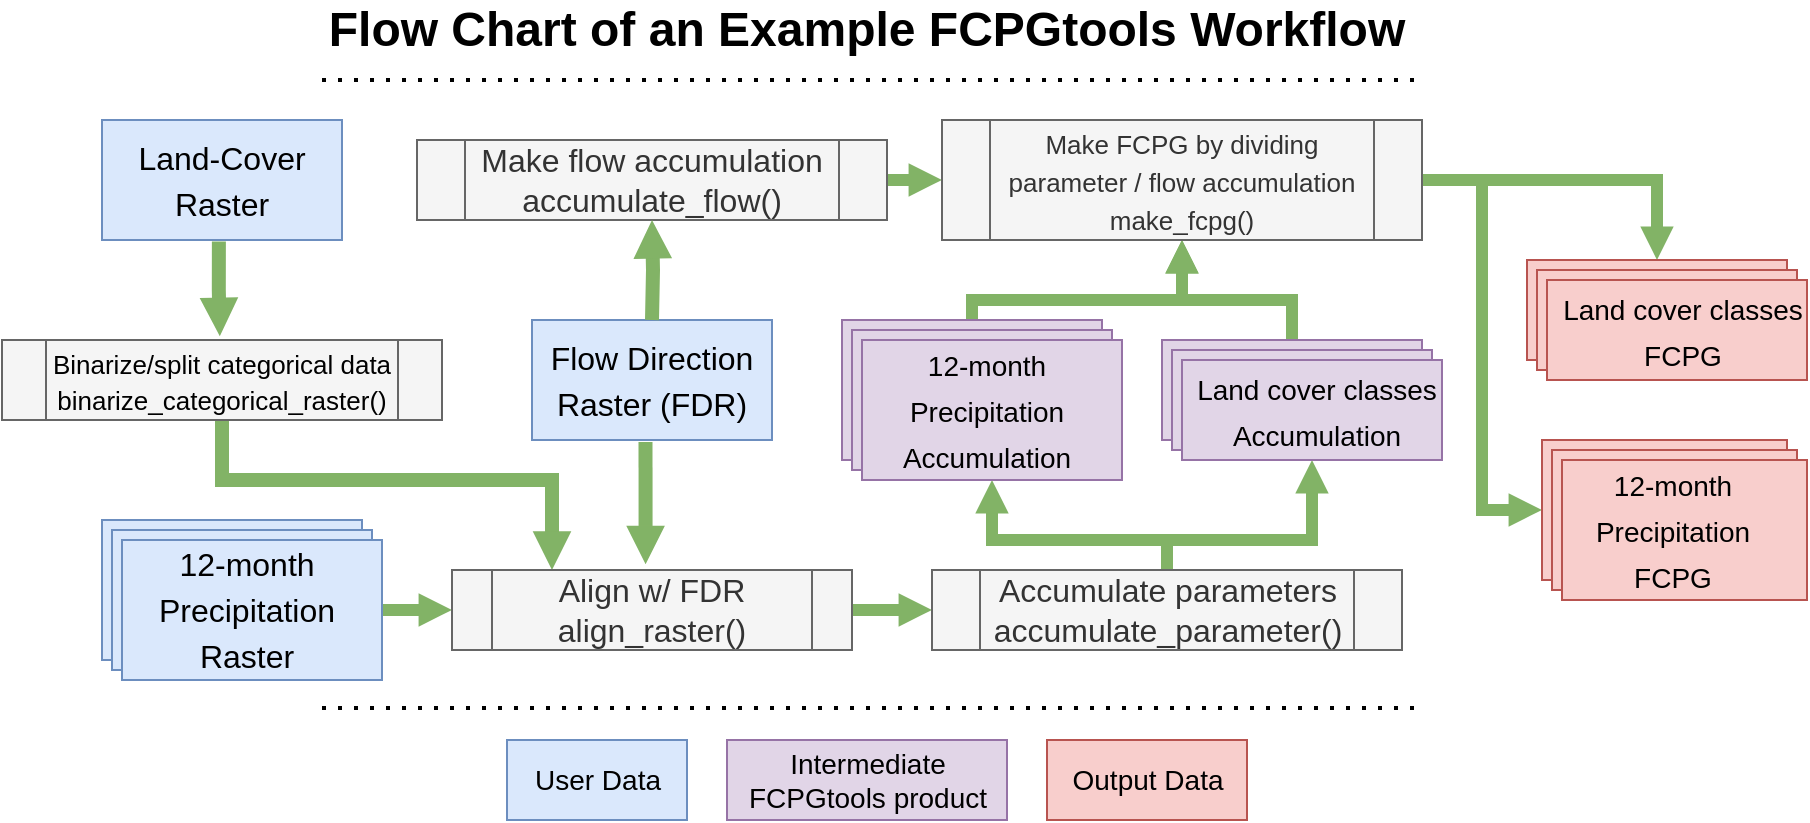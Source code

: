 <mxfile version="20.5.1" type="device"><diagram id="YGuiFGnCIldjmWSJkgpx" name="Page-1"><mxGraphModel dx="1616" dy="895" grid="1" gridSize="10" guides="1" tooltips="1" connect="1" arrows="1" fold="1" page="1" pageScale="1" pageWidth="1100" pageHeight="850" math="0" shadow="0"><root><mxCell id="0"/><mxCell id="1" parent="0"/><mxCell id="GvZN1VI1lu-p2hofoDzA-1" value="&lt;b&gt;&lt;font style=&quot;font-size: 24px;&quot;&gt;Flow Chart of an Example FCPGtools Workflow&lt;/font&gt;&lt;/b&gt;" style="text;html=1;strokeColor=none;fillColor=none;align=center;verticalAlign=middle;whiteSpace=wrap;rounded=0;" vertex="1" parent="1"><mxGeometry x="326.25" y="70" width="572.5" height="30" as="geometry"/></mxCell><mxCell id="GvZN1VI1lu-p2hofoDzA-17" style="edgeStyle=orthogonalEdgeStyle;rounded=0;orthogonalLoop=1;jettySize=auto;html=1;exitX=0;exitY=0;exitDx=0;exitDy=35;exitPerimeter=0;entryX=0;entryY=0.5;entryDx=0;entryDy=0;fontSize=12;fillColor=#d5e8d4;strokeColor=#82b366;strokeWidth=6;startSize=6;endSize=1;endArrow=block;endFill=1;" edge="1" parent="1" source="GvZN1VI1lu-p2hofoDzA-2" target="GvZN1VI1lu-p2hofoDzA-15"><mxGeometry relative="1" as="geometry"/></mxCell><mxCell id="GvZN1VI1lu-p2hofoDzA-2" value="" style="verticalLabelPosition=bottom;verticalAlign=top;html=1;shape=mxgraph.basic.layered_rect;dx=10;outlineConnect=0;fontSize=20;rotation=-180;fillColor=#dae8fc;strokeColor=#6c8ebf;" vertex="1" parent="1"><mxGeometry x="230" y="330" width="140" height="80" as="geometry"/></mxCell><mxCell id="GvZN1VI1lu-p2hofoDzA-4" value="" style="verticalLabelPosition=bottom;verticalAlign=top;html=1;shape=mxgraph.basic.rect;fillColor2=none;strokeWidth=1;size=20;indent=5;fontSize=20;fillColor=#dae8fc;strokeColor=#6c8ebf;" vertex="1" parent="1"><mxGeometry x="445" y="230" width="120" height="60" as="geometry"/></mxCell><mxCell id="GvZN1VI1lu-p2hofoDzA-5" value="" style="verticalLabelPosition=bottom;verticalAlign=top;html=1;shape=mxgraph.basic.rect;fillColor2=none;strokeWidth=1;size=20;indent=5;fontSize=20;fillColor=#dae8fc;strokeColor=#6c8ebf;" vertex="1" parent="1"><mxGeometry x="230" y="130" width="120" height="60" as="geometry"/></mxCell><mxCell id="GvZN1VI1lu-p2hofoDzA-6" value="&lt;font style=&quot;font-size: 16px;&quot;&gt;Flow Direction Raster (FDR)&lt;/font&gt;" style="text;html=1;strokeColor=none;fillColor=none;align=center;verticalAlign=middle;whiteSpace=wrap;rounded=0;fontSize=19;" vertex="1" parent="1"><mxGeometry x="450" y="245" width="110" height="30" as="geometry"/></mxCell><mxCell id="GvZN1VI1lu-p2hofoDzA-7" value="&lt;font style=&quot;font-size: 16px;&quot;&gt;Land-Cover Raster&lt;/font&gt;" style="text;html=1;strokeColor=none;fillColor=none;align=center;verticalAlign=middle;whiteSpace=wrap;rounded=0;fontSize=19;" vertex="1" parent="1"><mxGeometry x="235" y="145" width="110" height="30" as="geometry"/></mxCell><mxCell id="GvZN1VI1lu-p2hofoDzA-8" value="&lt;font style=&quot;font-size: 16px;&quot;&gt;12-month Precipitation Raster&lt;/font&gt;" style="text;html=1;strokeColor=none;fillColor=none;align=center;verticalAlign=middle;whiteSpace=wrap;rounded=0;fontSize=19;" vertex="1" parent="1"><mxGeometry x="245" y="365" width="115" height="20" as="geometry"/></mxCell><mxCell id="GvZN1VI1lu-p2hofoDzA-16" style="edgeStyle=orthogonalEdgeStyle;rounded=0;orthogonalLoop=1;jettySize=auto;html=1;exitX=0.5;exitY=1;exitDx=0;exitDy=0;entryX=0.25;entryY=0;entryDx=0;entryDy=0;fontSize=16;fillColor=#d5e8d4;strokeColor=#82b366;strokeWidth=7;endSize=1;endArrow=block;endFill=1;" edge="1" parent="1" source="GvZN1VI1lu-p2hofoDzA-9" target="GvZN1VI1lu-p2hofoDzA-15"><mxGeometry relative="1" as="geometry"><Array as="points"><mxPoint x="290" y="310"/><mxPoint x="455" y="310"/></Array></mxGeometry></mxCell><mxCell id="GvZN1VI1lu-p2hofoDzA-9" value="" style="shape=process;whiteSpace=wrap;html=1;backgroundOutline=1;fontSize=16;fillColor=#f5f5f5;fontColor=#333333;strokeColor=#666666;" vertex="1" parent="1"><mxGeometry x="180" y="240" width="220" height="40" as="geometry"/></mxCell><mxCell id="GvZN1VI1lu-p2hofoDzA-11" value="&lt;font style=&quot;font-size: 13px;&quot;&gt;Binarize/split categorical data&lt;br&gt;binarize_categorical_raster()&lt;/font&gt;" style="text;html=1;strokeColor=none;fillColor=none;align=center;verticalAlign=middle;whiteSpace=wrap;rounded=0;fontSize=15;" vertex="1" parent="1"><mxGeometry x="200" y="245" width="180" height="30" as="geometry"/></mxCell><mxCell id="GvZN1VI1lu-p2hofoDzA-24" style="edgeStyle=orthogonalEdgeStyle;rounded=0;orthogonalLoop=1;jettySize=auto;html=1;exitX=1;exitY=0.5;exitDx=0;exitDy=0;entryX=0;entryY=0.5;entryDx=0;entryDy=0;strokeWidth=6;fontSize=16;endArrow=block;endFill=1;startSize=6;endSize=1;fillColor=#d5e8d4;strokeColor=#82b366;" edge="1" parent="1" source="GvZN1VI1lu-p2hofoDzA-15" target="GvZN1VI1lu-p2hofoDzA-23"><mxGeometry relative="1" as="geometry"/></mxCell><mxCell id="GvZN1VI1lu-p2hofoDzA-15" value="Align w/ FDR&lt;br&gt;align_raster()" style="shape=process;whiteSpace=wrap;html=1;backgroundOutline=1;fontSize=16;fillColor=#f5f5f5;fontColor=#333333;strokeColor=#666666;" vertex="1" parent="1"><mxGeometry x="405" y="355" width="200" height="40" as="geometry"/></mxCell><mxCell id="GvZN1VI1lu-p2hofoDzA-18" style="edgeStyle=orthogonalEdgeStyle;rounded=0;orthogonalLoop=1;jettySize=auto;html=1;exitX=0.487;exitY=1.013;exitDx=0;exitDy=0;fontSize=16;fillColor=#d5e8d4;strokeColor=#82b366;strokeWidth=7;endSize=1;endArrow=block;endFill=1;exitPerimeter=0;entryX=0.495;entryY=-0.047;entryDx=0;entryDy=0;entryPerimeter=0;" edge="1" parent="1" source="GvZN1VI1lu-p2hofoDzA-5" target="GvZN1VI1lu-p2hofoDzA-9"><mxGeometry relative="1" as="geometry"><mxPoint x="310" y="270" as="sourcePoint"/><mxPoint x="288" y="220" as="targetPoint"/></mxGeometry></mxCell><mxCell id="GvZN1VI1lu-p2hofoDzA-19" style="edgeStyle=orthogonalEdgeStyle;rounded=0;orthogonalLoop=1;jettySize=auto;html=1;exitX=0.473;exitY=1.017;exitDx=0;exitDy=0;fontSize=16;fillColor=#d5e8d4;strokeColor=#82b366;strokeWidth=7;endSize=1;endArrow=block;endFill=1;exitPerimeter=0;entryX=0.484;entryY=-0.071;entryDx=0;entryDy=0;entryPerimeter=0;" edge="1" parent="1" source="GvZN1VI1lu-p2hofoDzA-4" target="GvZN1VI1lu-p2hofoDzA-15"><mxGeometry relative="1" as="geometry"><mxPoint x="298.44" y="200.78" as="sourcePoint"/><mxPoint x="510" y="350" as="targetPoint"/></mxGeometry></mxCell><mxCell id="GvZN1VI1lu-p2hofoDzA-32" style="edgeStyle=orthogonalEdgeStyle;rounded=0;orthogonalLoop=1;jettySize=auto;html=1;exitX=1;exitY=0.5;exitDx=0;exitDy=0;entryX=0;entryY=0.5;entryDx=0;entryDy=0;strokeWidth=6;fontSize=13;endArrow=block;endFill=1;startSize=6;endSize=1;fillColor=#d5e8d4;strokeColor=#82b366;" edge="1" parent="1" source="GvZN1VI1lu-p2hofoDzA-20" target="GvZN1VI1lu-p2hofoDzA-31"><mxGeometry relative="1" as="geometry"/></mxCell><mxCell id="GvZN1VI1lu-p2hofoDzA-20" value="Make flow accumulation&lt;br&gt;accumulate_flow()" style="shape=process;whiteSpace=wrap;html=1;backgroundOutline=1;fontSize=16;fillColor=#f5f5f5;fontColor=#333333;strokeColor=#666666;" vertex="1" parent="1"><mxGeometry x="387.5" y="140" width="235" height="40" as="geometry"/></mxCell><mxCell id="GvZN1VI1lu-p2hofoDzA-21" style="edgeStyle=orthogonalEdgeStyle;rounded=0;orthogonalLoop=1;jettySize=auto;html=1;fontSize=16;fillColor=#d5e8d4;strokeColor=#82b366;strokeWidth=7;endSize=1;endArrow=block;endFill=1;entryX=0.5;entryY=1;entryDx=0;entryDy=0;" edge="1" parent="1" target="GvZN1VI1lu-p2hofoDzA-20"><mxGeometry relative="1" as="geometry"><mxPoint x="505" y="230" as="sourcePoint"/><mxPoint x="511.8" y="362.16" as="targetPoint"/></mxGeometry></mxCell><mxCell id="GvZN1VI1lu-p2hofoDzA-29" style="edgeStyle=orthogonalEdgeStyle;rounded=0;orthogonalLoop=1;jettySize=auto;html=1;exitX=0.5;exitY=0;exitDx=0;exitDy=0;entryX=0;entryY=0;entryDx=65;entryDy=0;entryPerimeter=0;strokeWidth=6;fontSize=16;endArrow=block;endFill=1;startSize=6;endSize=1;fillColor=#d5e8d4;strokeColor=#82b366;" edge="1" parent="1" source="GvZN1VI1lu-p2hofoDzA-23" target="GvZN1VI1lu-p2hofoDzA-25"><mxGeometry relative="1" as="geometry"><Array as="points"><mxPoint x="763" y="340"/><mxPoint x="675" y="340"/></Array></mxGeometry></mxCell><mxCell id="GvZN1VI1lu-p2hofoDzA-30" style="edgeStyle=orthogonalEdgeStyle;rounded=0;orthogonalLoop=1;jettySize=auto;html=1;exitX=0.5;exitY=0;exitDx=0;exitDy=0;entryX=0;entryY=0;entryDx=65;entryDy=0;entryPerimeter=0;strokeWidth=6;fontSize=16;endArrow=block;endFill=1;startSize=6;endSize=1;fillColor=#d5e8d4;strokeColor=#82b366;" edge="1" parent="1" source="GvZN1VI1lu-p2hofoDzA-23" target="GvZN1VI1lu-p2hofoDzA-27"><mxGeometry relative="1" as="geometry"><Array as="points"><mxPoint x="763" y="340"/><mxPoint x="835" y="340"/></Array></mxGeometry></mxCell><mxCell id="GvZN1VI1lu-p2hofoDzA-23" value="Accumulate parameters&lt;br&gt;accumulate_parameter()" style="shape=process;whiteSpace=wrap;html=1;backgroundOutline=1;fontSize=16;fillColor=#f5f5f5;fontColor=#333333;strokeColor=#666666;" vertex="1" parent="1"><mxGeometry x="645" y="355" width="235" height="40" as="geometry"/></mxCell><mxCell id="GvZN1VI1lu-p2hofoDzA-33" style="edgeStyle=orthogonalEdgeStyle;rounded=0;orthogonalLoop=1;jettySize=auto;html=1;exitX=0;exitY=0;exitDx=75;exitDy=80;exitPerimeter=0;strokeWidth=6;fontSize=13;endArrow=block;endFill=1;startSize=6;endSize=1;fillColor=#d5e8d4;strokeColor=#82b366;" edge="1" parent="1" source="GvZN1VI1lu-p2hofoDzA-25" target="GvZN1VI1lu-p2hofoDzA-31"><mxGeometry relative="1" as="geometry"><Array as="points"><mxPoint x="665" y="220"/><mxPoint x="770" y="220"/></Array></mxGeometry></mxCell><mxCell id="GvZN1VI1lu-p2hofoDzA-25" value="" style="verticalLabelPosition=bottom;verticalAlign=top;html=1;shape=mxgraph.basic.layered_rect;dx=10;outlineConnect=0;fontSize=20;rotation=-180;fillColor=#e1d5e7;strokeColor=#9673a6;" vertex="1" parent="1"><mxGeometry x="600" y="230" width="140" height="80" as="geometry"/></mxCell><mxCell id="GvZN1VI1lu-p2hofoDzA-26" value="&lt;font style=&quot;font-size: 14px;&quot;&gt;12-month Precipitation Accumulation&lt;/font&gt;" style="text;html=1;strokeColor=none;fillColor=none;align=center;verticalAlign=middle;whiteSpace=wrap;rounded=0;fontSize=19;" vertex="1" parent="1"><mxGeometry x="615" y="265" width="115" height="20" as="geometry"/></mxCell><mxCell id="GvZN1VI1lu-p2hofoDzA-34" style="edgeStyle=orthogonalEdgeStyle;rounded=0;orthogonalLoop=1;jettySize=auto;html=1;exitX=0;exitY=0;exitDx=75;exitDy=60;exitPerimeter=0;entryX=0.5;entryY=1;entryDx=0;entryDy=0;strokeWidth=6;fontSize=13;endArrow=block;endFill=1;startSize=6;endSize=1;fillColor=#d5e8d4;strokeColor=#82b366;" edge="1" parent="1" source="GvZN1VI1lu-p2hofoDzA-27" target="GvZN1VI1lu-p2hofoDzA-31"><mxGeometry relative="1" as="geometry"><Array as="points"><mxPoint x="825" y="220"/><mxPoint x="770" y="220"/></Array></mxGeometry></mxCell><mxCell id="GvZN1VI1lu-p2hofoDzA-27" value="" style="verticalLabelPosition=bottom;verticalAlign=top;html=1;shape=mxgraph.basic.layered_rect;dx=10;outlineConnect=0;fontSize=20;rotation=-180;fillColor=#e1d5e7;strokeColor=#9673a6;" vertex="1" parent="1"><mxGeometry x="760" y="240" width="140" height="60" as="geometry"/></mxCell><mxCell id="GvZN1VI1lu-p2hofoDzA-28" value="&lt;font style=&quot;font-size: 14px;&quot;&gt;Land cover classes Accumulation&lt;/font&gt;" style="text;html=1;strokeColor=none;fillColor=none;align=center;verticalAlign=middle;whiteSpace=wrap;rounded=0;fontSize=19;" vertex="1" parent="1"><mxGeometry x="775" y="265" width="125" height="20" as="geometry"/></mxCell><mxCell id="GvZN1VI1lu-p2hofoDzA-40" style="edgeStyle=orthogonalEdgeStyle;rounded=0;orthogonalLoop=1;jettySize=auto;html=1;exitX=1;exitY=0.5;exitDx=0;exitDy=0;entryX=0;entryY=0;entryDx=75;entryDy=60;entryPerimeter=0;strokeWidth=6;fontSize=14;endArrow=block;endFill=1;startSize=6;endSize=1;fillColor=#d5e8d4;strokeColor=#82b366;" edge="1" parent="1" source="GvZN1VI1lu-p2hofoDzA-31" target="GvZN1VI1lu-p2hofoDzA-36"><mxGeometry relative="1" as="geometry"/></mxCell><mxCell id="GvZN1VI1lu-p2hofoDzA-41" style="edgeStyle=orthogonalEdgeStyle;rounded=0;orthogonalLoop=1;jettySize=auto;html=1;exitX=1;exitY=0.5;exitDx=0;exitDy=0;entryX=0;entryY=0;entryDx=132.5;entryDy=45;entryPerimeter=0;strokeWidth=6;fontSize=14;endArrow=block;endFill=1;startSize=6;endSize=1;fillColor=#d5e8d4;strokeColor=#82b366;" edge="1" parent="1" source="GvZN1VI1lu-p2hofoDzA-31" target="GvZN1VI1lu-p2hofoDzA-38"><mxGeometry relative="1" as="geometry"><Array as="points"><mxPoint x="920" y="160"/><mxPoint x="920" y="325"/></Array></mxGeometry></mxCell><mxCell id="GvZN1VI1lu-p2hofoDzA-31" value="&lt;font style=&quot;font-size: 13px;&quot;&gt;Make FCPG by dividing parameter / flow accumulation&lt;br&gt;make_fcpg()&lt;/font&gt;" style="shape=process;whiteSpace=wrap;html=1;backgroundOutline=1;fontSize=16;fillColor=#f5f5f5;fontColor=#333333;strokeColor=#666666;" vertex="1" parent="1"><mxGeometry x="650" y="130" width="240" height="60" as="geometry"/></mxCell><mxCell id="GvZN1VI1lu-p2hofoDzA-36" value="" style="verticalLabelPosition=bottom;verticalAlign=top;html=1;shape=mxgraph.basic.layered_rect;dx=10;outlineConnect=0;fontSize=20;rotation=-180;fillColor=#f8cecc;strokeColor=#b85450;" vertex="1" parent="1"><mxGeometry x="942.5" y="200" width="140" height="60" as="geometry"/></mxCell><mxCell id="GvZN1VI1lu-p2hofoDzA-37" value="&lt;font style=&quot;font-size: 14px;&quot;&gt;Land cover classes FCPG&lt;/font&gt;" style="text;html=1;strokeColor=none;fillColor=none;align=center;verticalAlign=middle;whiteSpace=wrap;rounded=0;fontSize=19;" vertex="1" parent="1"><mxGeometry x="957.5" y="225" width="125" height="20" as="geometry"/></mxCell><mxCell id="GvZN1VI1lu-p2hofoDzA-38" value="" style="verticalLabelPosition=bottom;verticalAlign=top;html=1;shape=mxgraph.basic.layered_rect;dx=10;outlineConnect=0;fontSize=20;rotation=-180;fillColor=#f8cecc;strokeColor=#b85450;" vertex="1" parent="1"><mxGeometry x="950" y="290" width="132.5" height="80" as="geometry"/></mxCell><mxCell id="GvZN1VI1lu-p2hofoDzA-39" value="&lt;font style=&quot;font-size: 14px;&quot;&gt;12-month Precipitation FCPG&lt;/font&gt;" style="text;html=1;strokeColor=none;fillColor=none;align=center;verticalAlign=middle;whiteSpace=wrap;rounded=0;fontSize=19;" vertex="1" parent="1"><mxGeometry x="957.5" y="325" width="115" height="20" as="geometry"/></mxCell><mxCell id="GvZN1VI1lu-p2hofoDzA-42" value="User Data" style="rounded=0;whiteSpace=wrap;html=1;fontSize=14;fillColor=#dae8fc;strokeColor=#6c8ebf;" vertex="1" parent="1"><mxGeometry x="432.5" y="440" width="90" height="40" as="geometry"/></mxCell><mxCell id="GvZN1VI1lu-p2hofoDzA-43" value="Intermediate FCPGtools product" style="rounded=0;whiteSpace=wrap;html=1;fontSize=14;fillColor=#e1d5e7;strokeColor=#9673a6;" vertex="1" parent="1"><mxGeometry x="542.5" y="440" width="140" height="40" as="geometry"/></mxCell><mxCell id="GvZN1VI1lu-p2hofoDzA-44" value="Output Data" style="rounded=0;whiteSpace=wrap;html=1;fontSize=14;fillColor=#f8cecc;strokeColor=#b85450;" vertex="1" parent="1"><mxGeometry x="702.5" y="440" width="100" height="40" as="geometry"/></mxCell><mxCell id="GvZN1VI1lu-p2hofoDzA-45" value="" style="endArrow=none;dashed=1;html=1;dashPattern=1 3;strokeWidth=2;rounded=0;fontSize=14;startSize=6;endSize=1;" edge="1" parent="1"><mxGeometry width="50" height="50" relative="1" as="geometry"><mxPoint x="340" y="424" as="sourcePoint"/><mxPoint x="890" y="424" as="targetPoint"/></mxGeometry></mxCell><mxCell id="GvZN1VI1lu-p2hofoDzA-46" value="" style="endArrow=none;dashed=1;html=1;dashPattern=1 3;strokeWidth=2;rounded=0;fontSize=14;startSize=6;endSize=1;" edge="1" parent="1"><mxGeometry width="50" height="50" relative="1" as="geometry"><mxPoint x="340" y="110.0" as="sourcePoint"/><mxPoint x="890" y="110.0" as="targetPoint"/></mxGeometry></mxCell></root></mxGraphModel></diagram></mxfile>